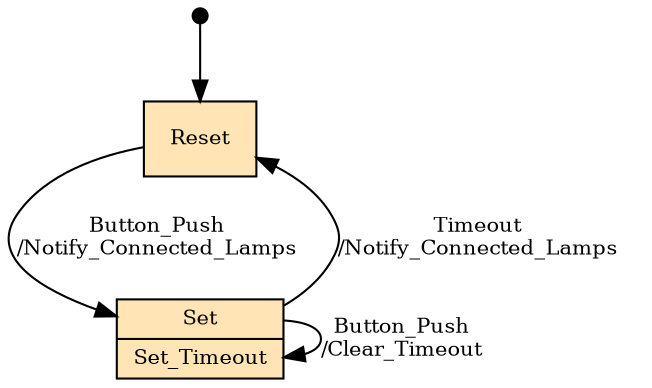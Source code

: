 
      digraph {
      edge [fontsize=10];
      node [shape=record, style=filled, fillcolor=moccasin, fontsize=10];
      Initial[shape=point, fillcolor=black, width=0.1];
Reset[label="{Reset}"];
Set[label="{Set|Set_Timeout}"];
Initial->Reset;
Set->Set[label="Button_Push    \n/Clear_Timeout    "];
Set->Reset[label="Timeout    \n/Notify_Connected_Lamps    "];
Reset->Set[label="Button_Push    \n/Notify_Connected_Lamps    "];

      }
    